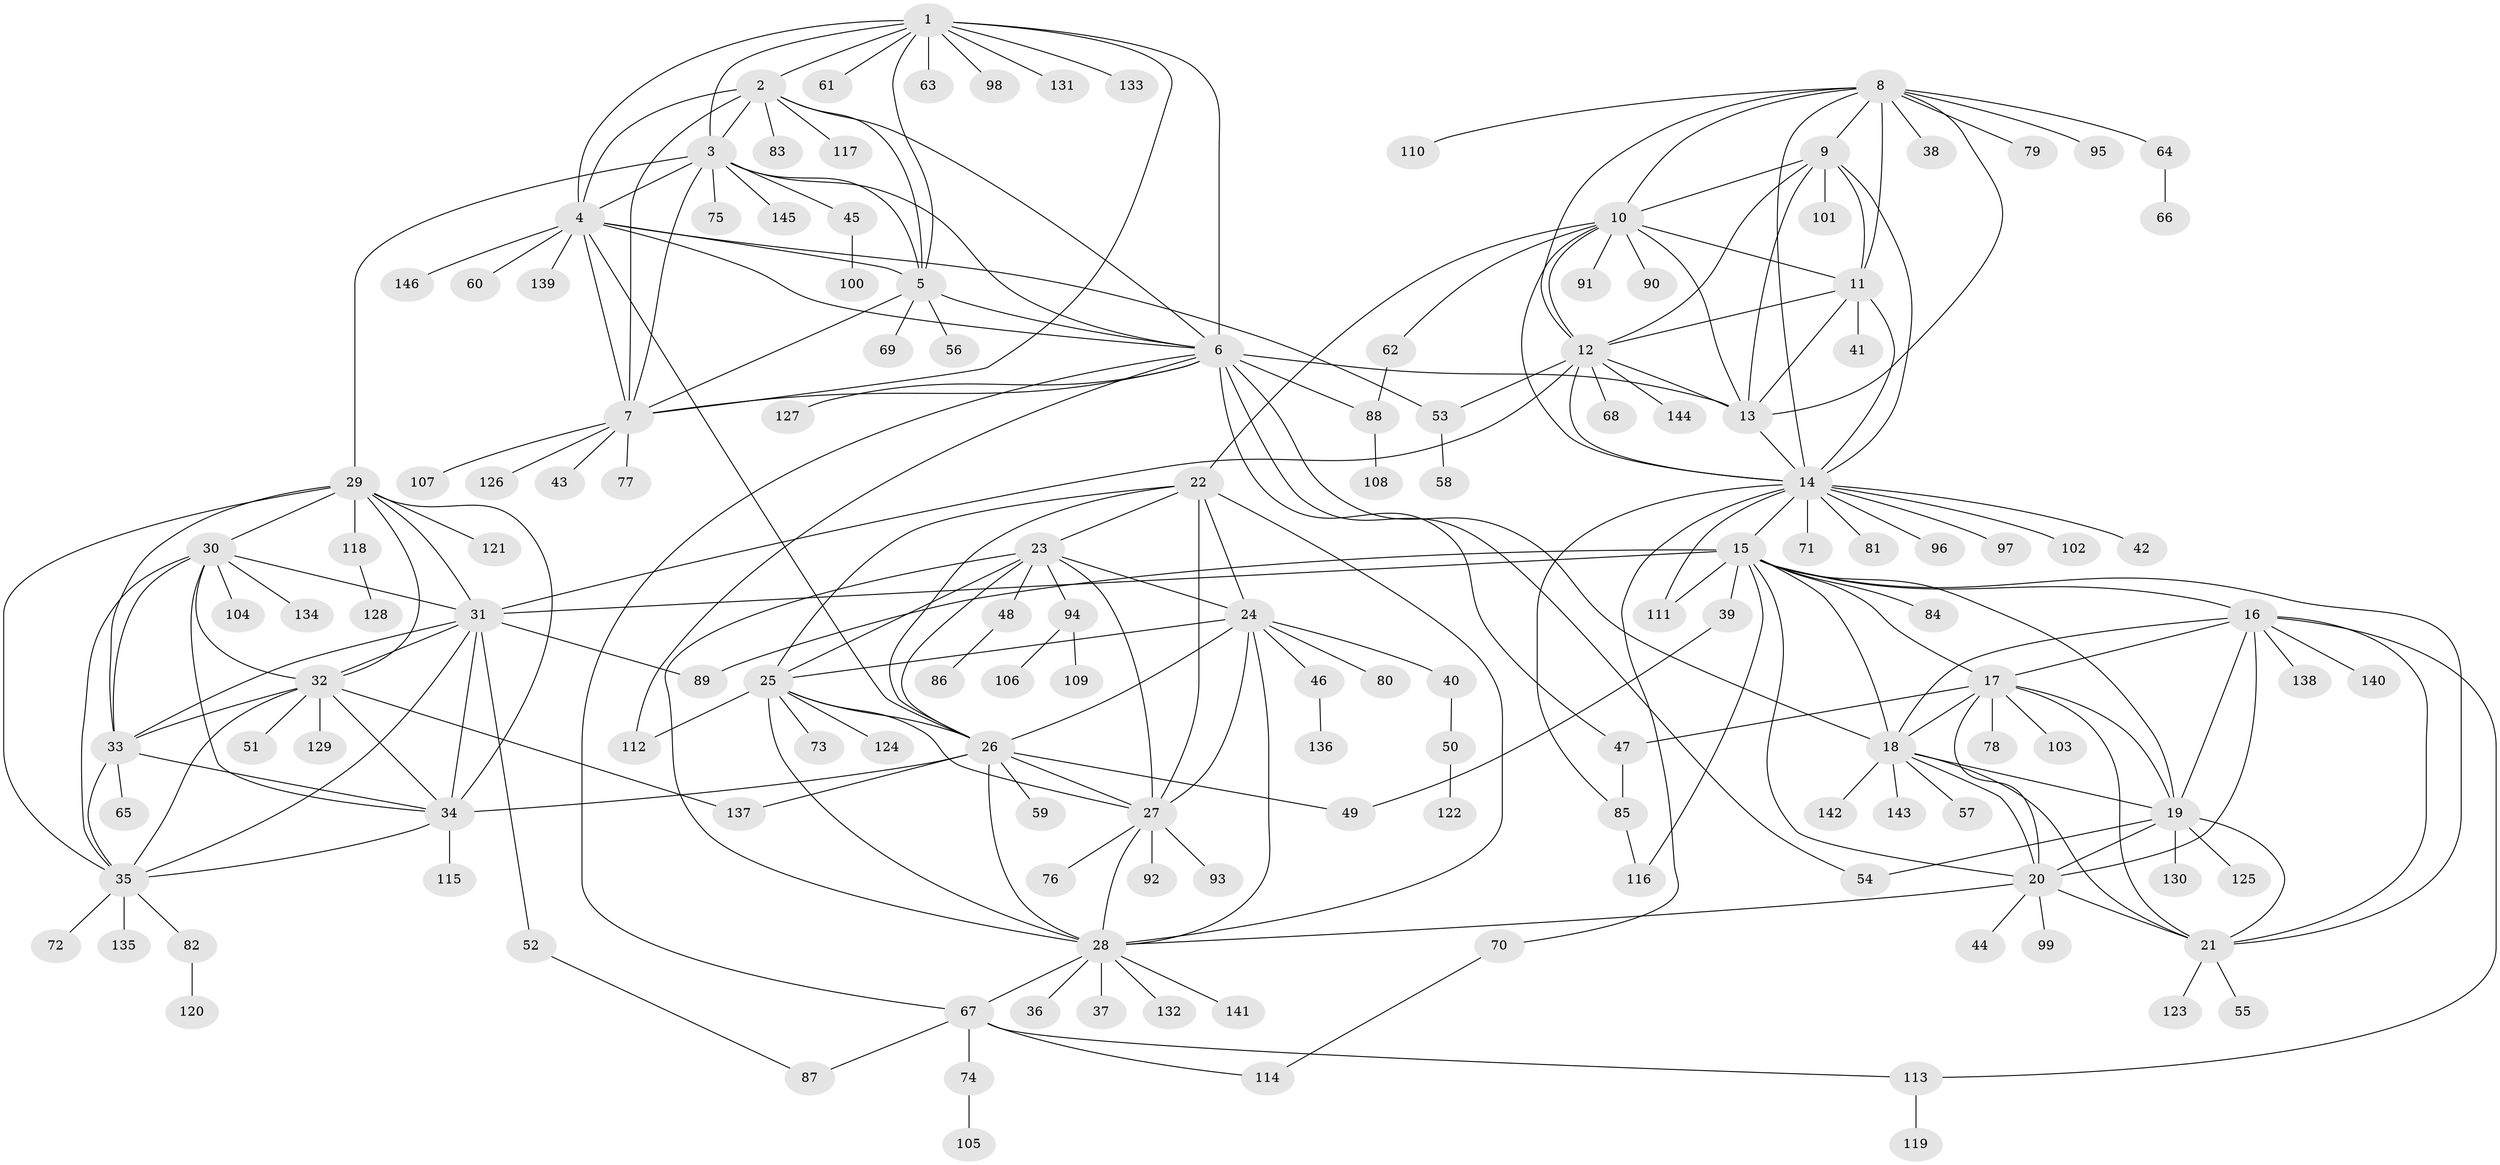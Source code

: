 // Generated by graph-tools (version 1.1) at 2025/50/03/09/25 03:50:35]
// undirected, 146 vertices, 241 edges
graph export_dot {
graph [start="1"]
  node [color=gray90,style=filled];
  1;
  2;
  3;
  4;
  5;
  6;
  7;
  8;
  9;
  10;
  11;
  12;
  13;
  14;
  15;
  16;
  17;
  18;
  19;
  20;
  21;
  22;
  23;
  24;
  25;
  26;
  27;
  28;
  29;
  30;
  31;
  32;
  33;
  34;
  35;
  36;
  37;
  38;
  39;
  40;
  41;
  42;
  43;
  44;
  45;
  46;
  47;
  48;
  49;
  50;
  51;
  52;
  53;
  54;
  55;
  56;
  57;
  58;
  59;
  60;
  61;
  62;
  63;
  64;
  65;
  66;
  67;
  68;
  69;
  70;
  71;
  72;
  73;
  74;
  75;
  76;
  77;
  78;
  79;
  80;
  81;
  82;
  83;
  84;
  85;
  86;
  87;
  88;
  89;
  90;
  91;
  92;
  93;
  94;
  95;
  96;
  97;
  98;
  99;
  100;
  101;
  102;
  103;
  104;
  105;
  106;
  107;
  108;
  109;
  110;
  111;
  112;
  113;
  114;
  115;
  116;
  117;
  118;
  119;
  120;
  121;
  122;
  123;
  124;
  125;
  126;
  127;
  128;
  129;
  130;
  131;
  132;
  133;
  134;
  135;
  136;
  137;
  138;
  139;
  140;
  141;
  142;
  143;
  144;
  145;
  146;
  1 -- 2;
  1 -- 3;
  1 -- 4;
  1 -- 5;
  1 -- 6;
  1 -- 7;
  1 -- 61;
  1 -- 63;
  1 -- 98;
  1 -- 131;
  1 -- 133;
  2 -- 3;
  2 -- 4;
  2 -- 5;
  2 -- 6;
  2 -- 7;
  2 -- 83;
  2 -- 117;
  3 -- 4;
  3 -- 5;
  3 -- 6;
  3 -- 7;
  3 -- 29;
  3 -- 45;
  3 -- 75;
  3 -- 145;
  4 -- 5;
  4 -- 6;
  4 -- 7;
  4 -- 26;
  4 -- 53;
  4 -- 60;
  4 -- 139;
  4 -- 146;
  5 -- 6;
  5 -- 7;
  5 -- 56;
  5 -- 69;
  6 -- 7;
  6 -- 13;
  6 -- 18;
  6 -- 47;
  6 -- 54;
  6 -- 67;
  6 -- 88;
  6 -- 112;
  6 -- 127;
  7 -- 43;
  7 -- 77;
  7 -- 107;
  7 -- 126;
  8 -- 9;
  8 -- 10;
  8 -- 11;
  8 -- 12;
  8 -- 13;
  8 -- 14;
  8 -- 38;
  8 -- 64;
  8 -- 79;
  8 -- 95;
  8 -- 110;
  9 -- 10;
  9 -- 11;
  9 -- 12;
  9 -- 13;
  9 -- 14;
  9 -- 101;
  10 -- 11;
  10 -- 12;
  10 -- 13;
  10 -- 14;
  10 -- 22;
  10 -- 62;
  10 -- 90;
  10 -- 91;
  11 -- 12;
  11 -- 13;
  11 -- 14;
  11 -- 41;
  12 -- 13;
  12 -- 14;
  12 -- 31;
  12 -- 53;
  12 -- 68;
  12 -- 144;
  13 -- 14;
  14 -- 15;
  14 -- 42;
  14 -- 70;
  14 -- 71;
  14 -- 81;
  14 -- 85;
  14 -- 96;
  14 -- 97;
  14 -- 102;
  14 -- 111;
  15 -- 16;
  15 -- 17;
  15 -- 18;
  15 -- 19;
  15 -- 20;
  15 -- 21;
  15 -- 31;
  15 -- 39;
  15 -- 84;
  15 -- 89;
  15 -- 111;
  15 -- 116;
  16 -- 17;
  16 -- 18;
  16 -- 19;
  16 -- 20;
  16 -- 21;
  16 -- 113;
  16 -- 138;
  16 -- 140;
  17 -- 18;
  17 -- 19;
  17 -- 20;
  17 -- 21;
  17 -- 47;
  17 -- 78;
  17 -- 103;
  18 -- 19;
  18 -- 20;
  18 -- 21;
  18 -- 57;
  18 -- 142;
  18 -- 143;
  19 -- 20;
  19 -- 21;
  19 -- 54;
  19 -- 125;
  19 -- 130;
  20 -- 21;
  20 -- 28;
  20 -- 44;
  20 -- 99;
  21 -- 55;
  21 -- 123;
  22 -- 23;
  22 -- 24;
  22 -- 25;
  22 -- 26;
  22 -- 27;
  22 -- 28;
  23 -- 24;
  23 -- 25;
  23 -- 26;
  23 -- 27;
  23 -- 28;
  23 -- 48;
  23 -- 94;
  24 -- 25;
  24 -- 26;
  24 -- 27;
  24 -- 28;
  24 -- 40;
  24 -- 46;
  24 -- 80;
  25 -- 26;
  25 -- 27;
  25 -- 28;
  25 -- 73;
  25 -- 112;
  25 -- 124;
  26 -- 27;
  26 -- 28;
  26 -- 34;
  26 -- 49;
  26 -- 59;
  26 -- 137;
  27 -- 28;
  27 -- 76;
  27 -- 92;
  27 -- 93;
  28 -- 36;
  28 -- 37;
  28 -- 67;
  28 -- 132;
  28 -- 141;
  29 -- 30;
  29 -- 31;
  29 -- 32;
  29 -- 33;
  29 -- 34;
  29 -- 35;
  29 -- 118;
  29 -- 121;
  30 -- 31;
  30 -- 32;
  30 -- 33;
  30 -- 34;
  30 -- 35;
  30 -- 104;
  30 -- 134;
  31 -- 32;
  31 -- 33;
  31 -- 34;
  31 -- 35;
  31 -- 52;
  31 -- 89;
  32 -- 33;
  32 -- 34;
  32 -- 35;
  32 -- 51;
  32 -- 129;
  32 -- 137;
  33 -- 34;
  33 -- 35;
  33 -- 65;
  34 -- 35;
  34 -- 115;
  35 -- 72;
  35 -- 82;
  35 -- 135;
  39 -- 49;
  40 -- 50;
  45 -- 100;
  46 -- 136;
  47 -- 85;
  48 -- 86;
  50 -- 122;
  52 -- 87;
  53 -- 58;
  62 -- 88;
  64 -- 66;
  67 -- 74;
  67 -- 87;
  67 -- 113;
  67 -- 114;
  70 -- 114;
  74 -- 105;
  82 -- 120;
  85 -- 116;
  88 -- 108;
  94 -- 106;
  94 -- 109;
  113 -- 119;
  118 -- 128;
}
